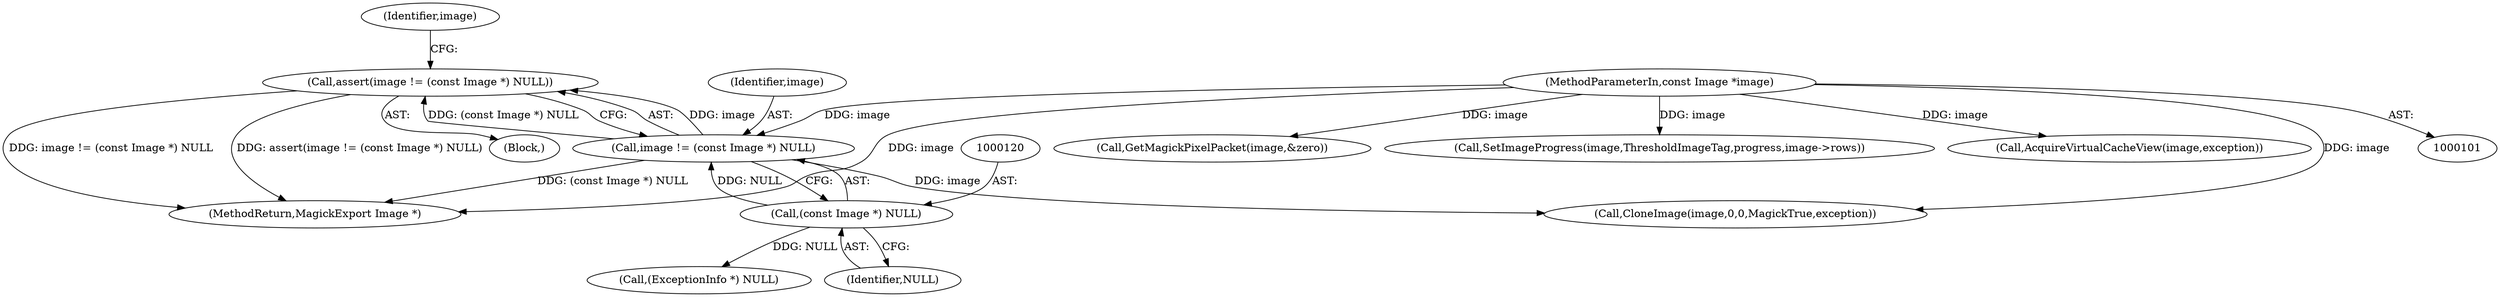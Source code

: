 digraph "0_ImageMagick6_35c7032723d85eee7318ff6c82f031fa2666b773@API" {
"1000116" [label="(Call,assert(image != (const Image *) NULL))"];
"1000117" [label="(Call,image != (const Image *) NULL)"];
"1000102" [label="(MethodParameterIn,const Image *image)"];
"1000119" [label="(Call,(const Image *) NULL)"];
"1000119" [label="(Call,(const Image *) NULL)"];
"1000210" [label="(Call,GetMagickPixelPacket(image,&zero))"];
"1000861" [label="(Call,SetImageProgress(image,ThresholdImageTag,progress,image->rows))"];
"1000146" [label="(Call,(ExceptionInfo *) NULL)"];
"1000125" [label="(Identifier,image)"];
"1000116" [label="(Call,assert(image != (const Image *) NULL))"];
"1000107" [label="(Block,)"];
"1000117" [label="(Call,image != (const Image *) NULL)"];
"1000157" [label="(Call,CloneImage(image,0,0,MagickTrue,exception))"];
"1000223" [label="(Call,AcquireVirtualCacheView(image,exception))"];
"1000121" [label="(Identifier,NULL)"];
"1000893" [label="(MethodReturn,MagickExport Image *)"];
"1000102" [label="(MethodParameterIn,const Image *image)"];
"1000118" [label="(Identifier,image)"];
"1000116" -> "1000107"  [label="AST: "];
"1000116" -> "1000117"  [label="CFG: "];
"1000117" -> "1000116"  [label="AST: "];
"1000125" -> "1000116"  [label="CFG: "];
"1000116" -> "1000893"  [label="DDG: image != (const Image *) NULL"];
"1000116" -> "1000893"  [label="DDG: assert(image != (const Image *) NULL)"];
"1000117" -> "1000116"  [label="DDG: image"];
"1000117" -> "1000116"  [label="DDG: (const Image *) NULL"];
"1000117" -> "1000119"  [label="CFG: "];
"1000118" -> "1000117"  [label="AST: "];
"1000119" -> "1000117"  [label="AST: "];
"1000117" -> "1000893"  [label="DDG: (const Image *) NULL"];
"1000102" -> "1000117"  [label="DDG: image"];
"1000119" -> "1000117"  [label="DDG: NULL"];
"1000117" -> "1000157"  [label="DDG: image"];
"1000102" -> "1000101"  [label="AST: "];
"1000102" -> "1000893"  [label="DDG: image"];
"1000102" -> "1000157"  [label="DDG: image"];
"1000102" -> "1000210"  [label="DDG: image"];
"1000102" -> "1000223"  [label="DDG: image"];
"1000102" -> "1000861"  [label="DDG: image"];
"1000119" -> "1000121"  [label="CFG: "];
"1000120" -> "1000119"  [label="AST: "];
"1000121" -> "1000119"  [label="AST: "];
"1000119" -> "1000146"  [label="DDG: NULL"];
}

